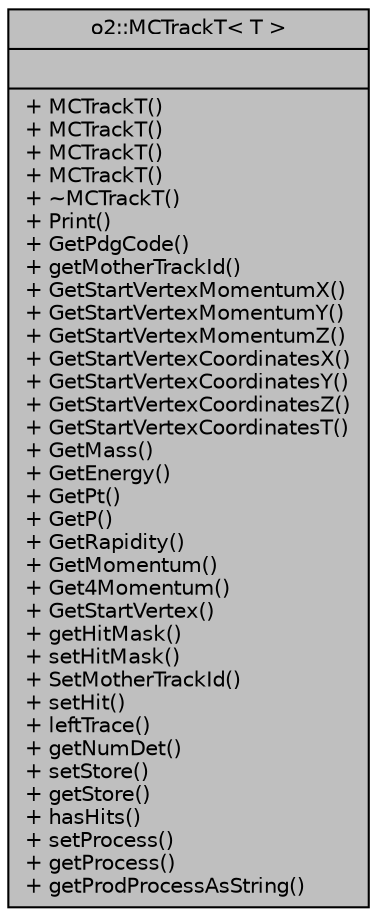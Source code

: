 digraph "o2::MCTrackT&lt; T &gt;"
{
 // INTERACTIVE_SVG=YES
  bgcolor="transparent";
  edge [fontname="Helvetica",fontsize="10",labelfontname="Helvetica",labelfontsize="10"];
  node [fontname="Helvetica",fontsize="10",shape=record];
  Node1 [label="{o2::MCTrackT\< T \>\n||+ MCTrackT()\l+ MCTrackT()\l+ MCTrackT()\l+ MCTrackT()\l+ ~MCTrackT()\l+ Print()\l+ GetPdgCode()\l+ getMotherTrackId()\l+ GetStartVertexMomentumX()\l+ GetStartVertexMomentumY()\l+ GetStartVertexMomentumZ()\l+ GetStartVertexCoordinatesX()\l+ GetStartVertexCoordinatesY()\l+ GetStartVertexCoordinatesZ()\l+ GetStartVertexCoordinatesT()\l+ GetMass()\l+ GetEnergy()\l+ GetPt()\l+ GetP()\l+ GetRapidity()\l+ GetMomentum()\l+ Get4Momentum()\l+ GetStartVertex()\l+ getHitMask()\l+ setHitMask()\l+ SetMotherTrackId()\l+ setHit()\l+ leftTrace()\l+ getNumDet()\l+ setStore()\l+ getStore()\l+ hasHits()\l+ setProcess()\l+ getProcess()\l+ getProdProcessAsString()\l}",height=0.2,width=0.4,color="black", fillcolor="grey75", style="filled", fontcolor="black"];
}
